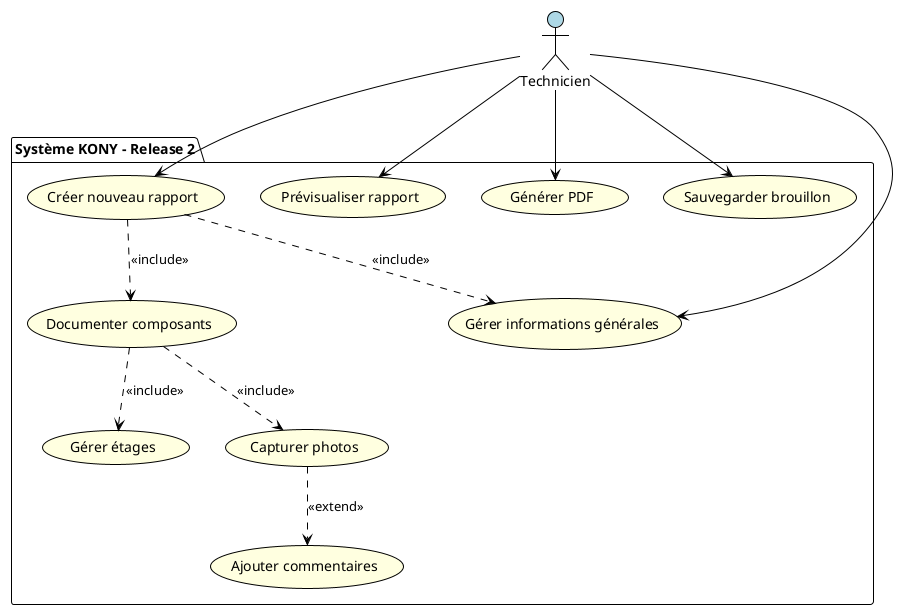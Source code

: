 @startuml
!theme plain
skinparam backgroundColor white
skinparam actor {
  BackgroundColor lightblue
  BorderColor black
}
skinparam usecase {
  BackgroundColor lightyellow
  BorderColor black
}

actor "Technicien" as tech

package "Système KONY - Release 2" {
  usecase "Créer nouveau rapport" as UC1
  usecase "Gérer informations générales" as UC2
  usecase "Documenter composants" as UC3
  usecase "Gérer étages" as UC4
  usecase "Capturer photos" as UC5
  usecase "Ajouter commentaires" as UC6
  usecase "Prévisualiser rapport" as UC7
  usecase "Générer PDF" as UC8
  usecase "Sauvegarder brouillon" as UC9
}

tech --> UC1
tech --> UC2
tech --> UC7
tech --> UC8
tech --> UC9

UC1 ..> UC2 : <<include>>
UC1 ..> UC3 : <<include>>
UC3 ..> UC4 : <<include>>
UC3 ..> UC5 : <<include>>
UC5 ..> UC6 : <<extend>>

@enduml
